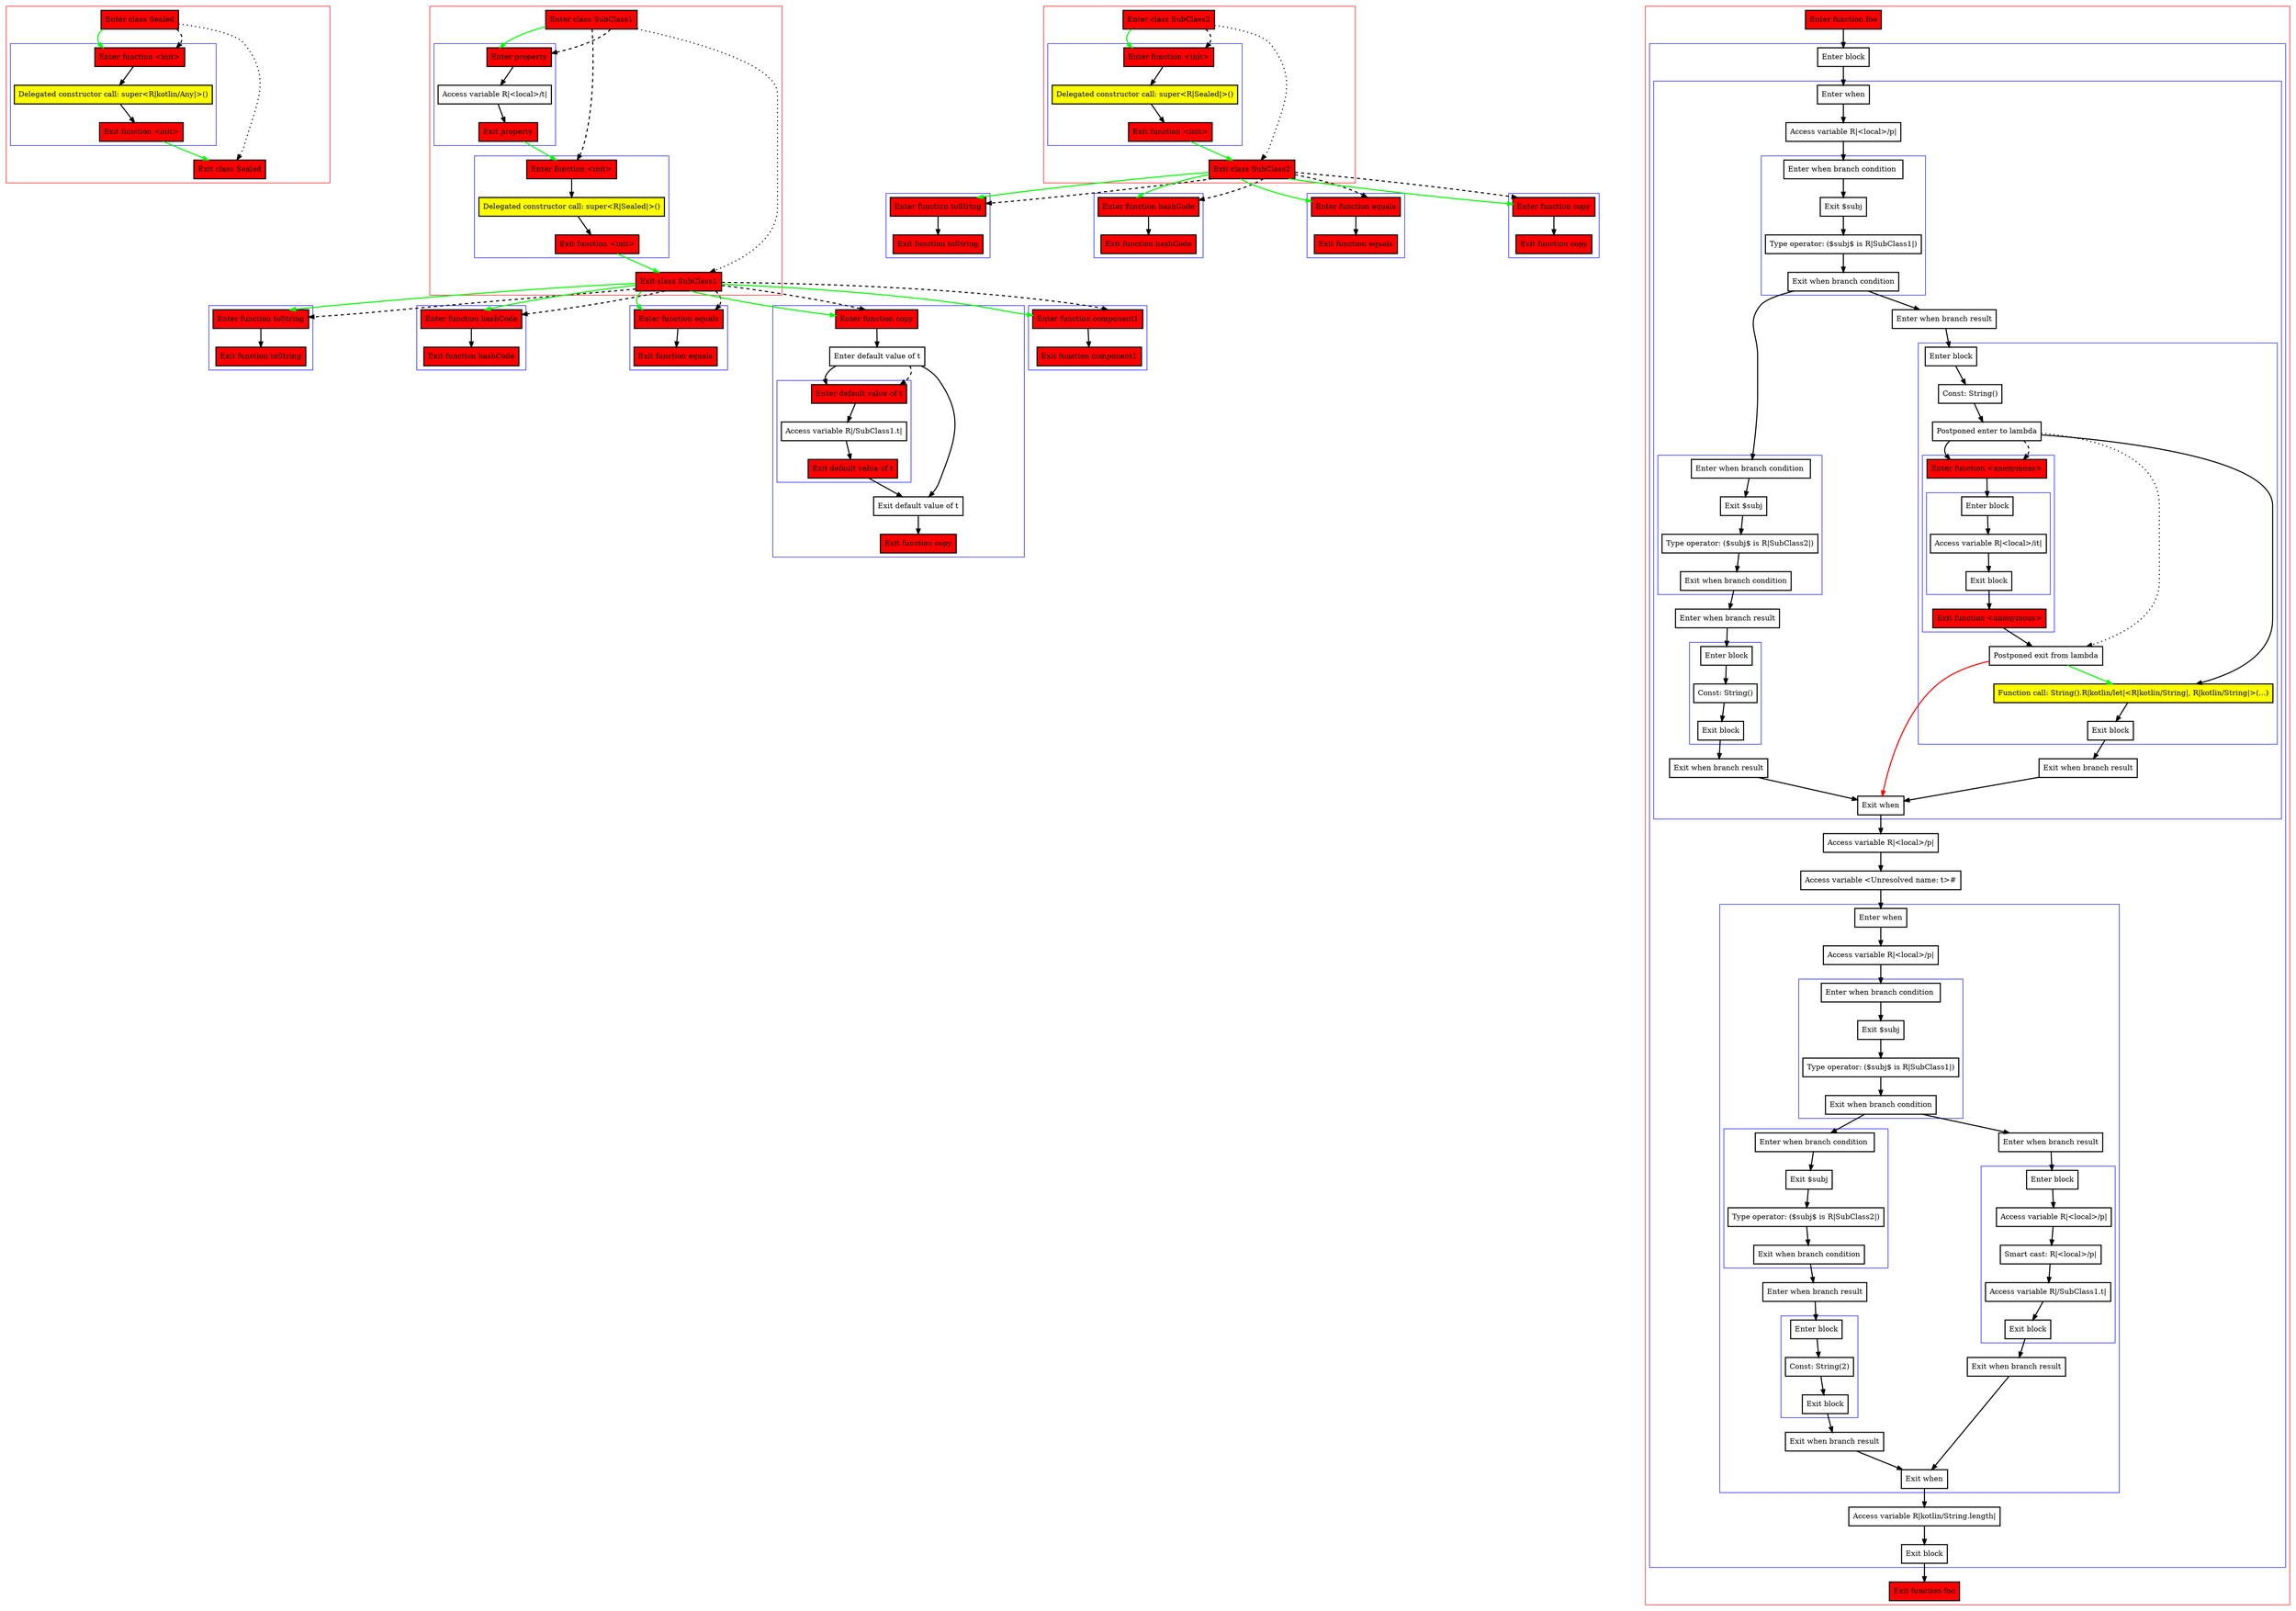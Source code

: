 digraph lambdaInWhenBranch_kt {
    graph [nodesep=3]
    node [shape=box penwidth=2]
    edge [penwidth=2]

    subgraph cluster_0 {
        color=red
        0 [label="Enter class Sealed" style="filled" fillcolor=red];
        subgraph cluster_1 {
            color=blue
            1 [label="Enter function <init>" style="filled" fillcolor=red];
            2 [label="Delegated constructor call: super<R|kotlin/Any|>()" style="filled" fillcolor=yellow];
            3 [label="Exit function <init>" style="filled" fillcolor=red];
        }
        4 [label="Exit class Sealed" style="filled" fillcolor=red];
    }
    0 -> {1} [color=green];
    0 -> {4} [style=dotted];
    0 -> {1} [style=dashed];
    1 -> {2};
    2 -> {3};
    3 -> {4} [color=green];

    subgraph cluster_2 {
        color=red
        5 [label="Enter class SubClass1" style="filled" fillcolor=red];
        subgraph cluster_3 {
            color=blue
            6 [label="Enter property" style="filled" fillcolor=red];
            7 [label="Access variable R|<local>/t|"];
            8 [label="Exit property" style="filled" fillcolor=red];
        }
        subgraph cluster_4 {
            color=blue
            9 [label="Enter function <init>" style="filled" fillcolor=red];
            10 [label="Delegated constructor call: super<R|Sealed|>()" style="filled" fillcolor=yellow];
            11 [label="Exit function <init>" style="filled" fillcolor=red];
        }
        12 [label="Exit class SubClass1" style="filled" fillcolor=red];
    }
    subgraph cluster_5 {
        color=blue
        13 [label="Enter function toString" style="filled" fillcolor=red];
        14 [label="Exit function toString" style="filled" fillcolor=red];
    }
    subgraph cluster_6 {
        color=blue
        15 [label="Enter function hashCode" style="filled" fillcolor=red];
        16 [label="Exit function hashCode" style="filled" fillcolor=red];
    }
    subgraph cluster_7 {
        color=blue
        17 [label="Enter function equals" style="filled" fillcolor=red];
        18 [label="Exit function equals" style="filled" fillcolor=red];
    }
    subgraph cluster_8 {
        color=blue
        19 [label="Enter function copy" style="filled" fillcolor=red];
        20 [label="Enter default value of t"];
        subgraph cluster_9 {
            color=blue
            21 [label="Enter default value of t" style="filled" fillcolor=red];
            22 [label="Access variable R|/SubClass1.t|"];
            23 [label="Exit default value of t" style="filled" fillcolor=red];
        }
        24 [label="Exit default value of t"];
        25 [label="Exit function copy" style="filled" fillcolor=red];
    }
    subgraph cluster_10 {
        color=blue
        26 [label="Enter function component1" style="filled" fillcolor=red];
        27 [label="Exit function component1" style="filled" fillcolor=red];
    }
    5 -> {6} [color=green];
    5 -> {12} [style=dotted];
    5 -> {6 9} [style=dashed];
    6 -> {7};
    7 -> {8};
    8 -> {9} [color=green];
    9 -> {10};
    10 -> {11};
    11 -> {12} [color=green];
    12 -> {13 15 17 19 26} [color=green];
    12 -> {13 15 17 19 26} [style=dashed];
    13 -> {14};
    15 -> {16};
    17 -> {18};
    19 -> {20};
    20 -> {21 24};
    20 -> {21} [style=dashed];
    21 -> {22};
    22 -> {23};
    23 -> {24};
    24 -> {25};
    26 -> {27};

    subgraph cluster_11 {
        color=red
        28 [label="Enter class SubClass2" style="filled" fillcolor=red];
        subgraph cluster_12 {
            color=blue
            29 [label="Enter function <init>" style="filled" fillcolor=red];
            30 [label="Delegated constructor call: super<R|Sealed|>()" style="filled" fillcolor=yellow];
            31 [label="Exit function <init>" style="filled" fillcolor=red];
        }
        32 [label="Exit class SubClass2" style="filled" fillcolor=red];
    }
    subgraph cluster_13 {
        color=blue
        33 [label="Enter function toString" style="filled" fillcolor=red];
        34 [label="Exit function toString" style="filled" fillcolor=red];
    }
    subgraph cluster_14 {
        color=blue
        35 [label="Enter function hashCode" style="filled" fillcolor=red];
        36 [label="Exit function hashCode" style="filled" fillcolor=red];
    }
    subgraph cluster_15 {
        color=blue
        37 [label="Enter function equals" style="filled" fillcolor=red];
        38 [label="Exit function equals" style="filled" fillcolor=red];
    }
    subgraph cluster_16 {
        color=blue
        39 [label="Enter function copy" style="filled" fillcolor=red];
        40 [label="Exit function copy" style="filled" fillcolor=red];
    }
    28 -> {29} [color=green];
    28 -> {32} [style=dotted];
    28 -> {29} [style=dashed];
    29 -> {30};
    30 -> {31};
    31 -> {32} [color=green];
    32 -> {33 35 37 39} [color=green];
    32 -> {33 35 37 39} [style=dashed];
    33 -> {34};
    35 -> {36};
    37 -> {38};
    39 -> {40};

    subgraph cluster_17 {
        color=red
        41 [label="Enter function foo" style="filled" fillcolor=red];
        subgraph cluster_18 {
            color=blue
            42 [label="Enter block"];
            subgraph cluster_19 {
                color=blue
                43 [label="Enter when"];
                44 [label="Access variable R|<local>/p|"];
                subgraph cluster_20 {
                    color=blue
                    45 [label="Enter when branch condition "];
                    46 [label="Exit $subj"];
                    47 [label="Type operator: ($subj$ is R|SubClass1|)"];
                    48 [label="Exit when branch condition"];
                }
                subgraph cluster_21 {
                    color=blue
                    49 [label="Enter when branch condition "];
                    50 [label="Exit $subj"];
                    51 [label="Type operator: ($subj$ is R|SubClass2|)"];
                    52 [label="Exit when branch condition"];
                }
                53 [label="Enter when branch result"];
                subgraph cluster_22 {
                    color=blue
                    54 [label="Enter block"];
                    55 [label="Const: String()"];
                    56 [label="Exit block"];
                }
                57 [label="Exit when branch result"];
                58 [label="Enter when branch result"];
                subgraph cluster_23 {
                    color=blue
                    59 [label="Enter block"];
                    60 [label="Const: String()"];
                    61 [label="Postponed enter to lambda"];
                    subgraph cluster_24 {
                        color=blue
                        62 [label="Enter function <anonymous>" style="filled" fillcolor=red];
                        subgraph cluster_25 {
                            color=blue
                            63 [label="Enter block"];
                            64 [label="Access variable R|<local>/it|"];
                            65 [label="Exit block"];
                        }
                        66 [label="Exit function <anonymous>" style="filled" fillcolor=red];
                    }
                    67 [label="Postponed exit from lambda"];
                    68 [label="Function call: String().R|kotlin/let|<R|kotlin/String|, R|kotlin/String|>(...)" style="filled" fillcolor=yellow];
                    69 [label="Exit block"];
                }
                70 [label="Exit when branch result"];
                71 [label="Exit when"];
            }
            72 [label="Access variable R|<local>/p|"];
            73 [label="Access variable <Unresolved name: t>#"];
            subgraph cluster_26 {
                color=blue
                74 [label="Enter when"];
                75 [label="Access variable R|<local>/p|"];
                subgraph cluster_27 {
                    color=blue
                    76 [label="Enter when branch condition "];
                    77 [label="Exit $subj"];
                    78 [label="Type operator: ($subj$ is R|SubClass1|)"];
                    79 [label="Exit when branch condition"];
                }
                subgraph cluster_28 {
                    color=blue
                    80 [label="Enter when branch condition "];
                    81 [label="Exit $subj"];
                    82 [label="Type operator: ($subj$ is R|SubClass2|)"];
                    83 [label="Exit when branch condition"];
                }
                84 [label="Enter when branch result"];
                subgraph cluster_29 {
                    color=blue
                    85 [label="Enter block"];
                    86 [label="Const: String(2)"];
                    87 [label="Exit block"];
                }
                88 [label="Exit when branch result"];
                89 [label="Enter when branch result"];
                subgraph cluster_30 {
                    color=blue
                    90 [label="Enter block"];
                    91 [label="Access variable R|<local>/p|"];
                    92 [label="Smart cast: R|<local>/p|"];
                    93 [label="Access variable R|/SubClass1.t|"];
                    94 [label="Exit block"];
                }
                95 [label="Exit when branch result"];
                96 [label="Exit when"];
            }
            97 [label="Access variable R|kotlin/String.length|"];
            98 [label="Exit block"];
        }
        99 [label="Exit function foo" style="filled" fillcolor=red];
    }
    41 -> {42};
    42 -> {43};
    43 -> {44};
    44 -> {45};
    45 -> {46};
    46 -> {47};
    47 -> {48};
    48 -> {49 58};
    49 -> {50};
    50 -> {51};
    51 -> {52};
    52 -> {53};
    53 -> {54};
    54 -> {55};
    55 -> {56};
    56 -> {57};
    57 -> {71};
    58 -> {59};
    59 -> {60};
    60 -> {61};
    61 -> {62 68};
    61 -> {67} [style=dotted];
    61 -> {62} [style=dashed];
    62 -> {63};
    63 -> {64};
    64 -> {65};
    65 -> {66};
    66 -> {67};
    67 -> {68} [color=green];
    67 -> {71} [color=red];
    68 -> {69};
    69 -> {70};
    70 -> {71};
    71 -> {72};
    72 -> {73};
    73 -> {74};
    74 -> {75};
    75 -> {76};
    76 -> {77};
    77 -> {78};
    78 -> {79};
    79 -> {80 89};
    80 -> {81};
    81 -> {82};
    82 -> {83};
    83 -> {84};
    84 -> {85};
    85 -> {86};
    86 -> {87};
    87 -> {88};
    88 -> {96};
    89 -> {90};
    90 -> {91};
    91 -> {92};
    92 -> {93};
    93 -> {94};
    94 -> {95};
    95 -> {96};
    96 -> {97};
    97 -> {98};
    98 -> {99};

}
